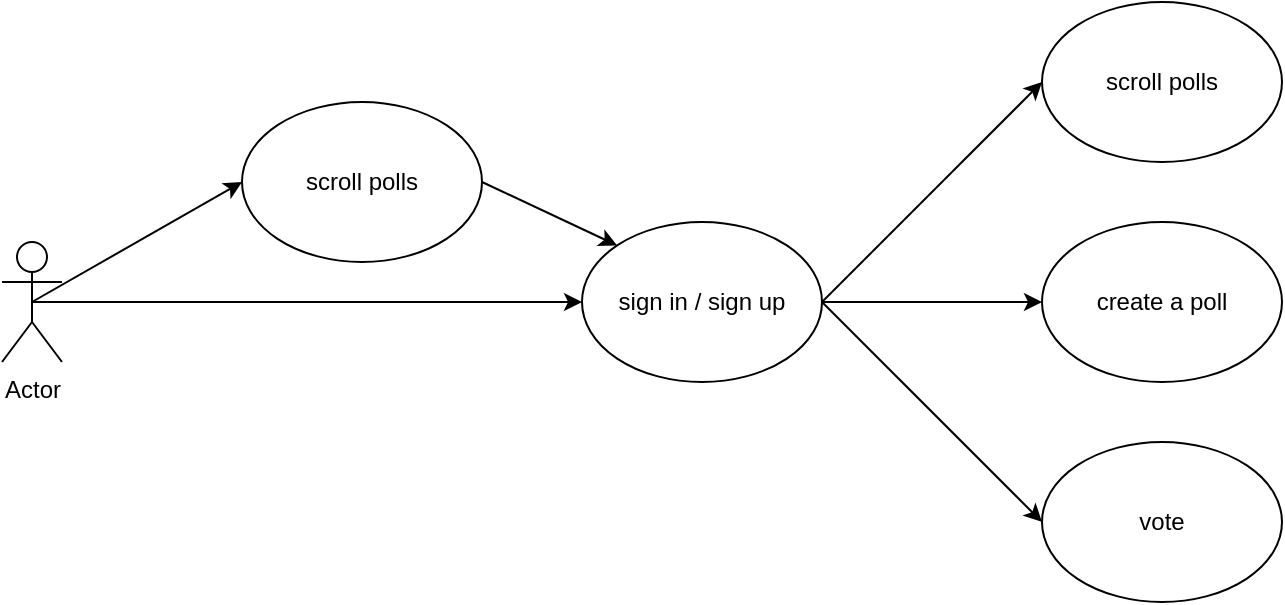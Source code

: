 <mxfile version="22.0.4" type="device">
  <diagram name="Sivu-1" id="FcUAAS7uGiRg8aabC9A6">
    <mxGraphModel dx="1363" dy="780" grid="1" gridSize="10" guides="1" tooltips="1" connect="1" arrows="1" fold="1" page="1" pageScale="1" pageWidth="827" pageHeight="1169" math="0" shadow="0">
      <root>
        <mxCell id="0" />
        <mxCell id="1" parent="0" />
        <mxCell id="Xg2KhT2PTYvunX2FFoCe-7" style="rounded=0;orthogonalLoop=1;jettySize=auto;html=1;exitX=0.5;exitY=0.5;exitDx=0;exitDy=0;exitPerimeter=0;entryX=0;entryY=0.5;entryDx=0;entryDy=0;" edge="1" parent="1" source="Xg2KhT2PTYvunX2FFoCe-1" target="Xg2KhT2PTYvunX2FFoCe-2">
          <mxGeometry relative="1" as="geometry" />
        </mxCell>
        <mxCell id="Xg2KhT2PTYvunX2FFoCe-8" style="rounded=0;orthogonalLoop=1;jettySize=auto;html=1;exitX=0.5;exitY=0.5;exitDx=0;exitDy=0;exitPerimeter=0;entryX=0;entryY=0.5;entryDx=0;entryDy=0;" edge="1" parent="1" source="Xg2KhT2PTYvunX2FFoCe-1" target="Xg2KhT2PTYvunX2FFoCe-3">
          <mxGeometry relative="1" as="geometry" />
        </mxCell>
        <mxCell id="Xg2KhT2PTYvunX2FFoCe-1" value="Actor" style="shape=umlActor;verticalLabelPosition=bottom;verticalAlign=top;html=1;outlineConnect=0;" vertex="1" parent="1">
          <mxGeometry x="50" y="150" width="30" height="60" as="geometry" />
        </mxCell>
        <mxCell id="Xg2KhT2PTYvunX2FFoCe-18" style="edgeStyle=none;rounded=0;orthogonalLoop=1;jettySize=auto;html=1;exitX=1;exitY=0.5;exitDx=0;exitDy=0;entryX=0;entryY=0;entryDx=0;entryDy=0;" edge="1" parent="1" source="Xg2KhT2PTYvunX2FFoCe-2" target="Xg2KhT2PTYvunX2FFoCe-3">
          <mxGeometry relative="1" as="geometry" />
        </mxCell>
        <mxCell id="Xg2KhT2PTYvunX2FFoCe-2" value="scroll polls" style="ellipse;whiteSpace=wrap;html=1;" vertex="1" parent="1">
          <mxGeometry x="170" y="80" width="120" height="80" as="geometry" />
        </mxCell>
        <mxCell id="Xg2KhT2PTYvunX2FFoCe-20" style="edgeStyle=none;rounded=0;orthogonalLoop=1;jettySize=auto;html=1;exitX=1;exitY=0.5;exitDx=0;exitDy=0;entryX=0;entryY=0.5;entryDx=0;entryDy=0;" edge="1" parent="1" source="Xg2KhT2PTYvunX2FFoCe-3" target="Xg2KhT2PTYvunX2FFoCe-16">
          <mxGeometry relative="1" as="geometry" />
        </mxCell>
        <mxCell id="Xg2KhT2PTYvunX2FFoCe-21" style="edgeStyle=none;rounded=0;orthogonalLoop=1;jettySize=auto;html=1;exitX=1;exitY=0.5;exitDx=0;exitDy=0;entryX=0;entryY=0.5;entryDx=0;entryDy=0;" edge="1" parent="1" source="Xg2KhT2PTYvunX2FFoCe-3" target="Xg2KhT2PTYvunX2FFoCe-6">
          <mxGeometry relative="1" as="geometry" />
        </mxCell>
        <mxCell id="Xg2KhT2PTYvunX2FFoCe-22" style="edgeStyle=none;rounded=0;orthogonalLoop=1;jettySize=auto;html=1;exitX=1;exitY=0.5;exitDx=0;exitDy=0;entryX=0;entryY=0.5;entryDx=0;entryDy=0;" edge="1" parent="1" source="Xg2KhT2PTYvunX2FFoCe-3" target="Xg2KhT2PTYvunX2FFoCe-19">
          <mxGeometry relative="1" as="geometry" />
        </mxCell>
        <mxCell id="Xg2KhT2PTYvunX2FFoCe-3" value="sign in / sign up" style="ellipse;whiteSpace=wrap;html=1;" vertex="1" parent="1">
          <mxGeometry x="340" y="140" width="120" height="80" as="geometry" />
        </mxCell>
        <mxCell id="Xg2KhT2PTYvunX2FFoCe-6" value="create a poll" style="ellipse;whiteSpace=wrap;html=1;" vertex="1" parent="1">
          <mxGeometry x="570" y="140" width="120" height="80" as="geometry" />
        </mxCell>
        <mxCell id="Xg2KhT2PTYvunX2FFoCe-16" value="scroll polls" style="ellipse;whiteSpace=wrap;html=1;" vertex="1" parent="1">
          <mxGeometry x="570" y="30" width="120" height="80" as="geometry" />
        </mxCell>
        <mxCell id="Xg2KhT2PTYvunX2FFoCe-19" value="vote" style="ellipse;whiteSpace=wrap;html=1;" vertex="1" parent="1">
          <mxGeometry x="570" y="250" width="120" height="80" as="geometry" />
        </mxCell>
      </root>
    </mxGraphModel>
  </diagram>
</mxfile>
